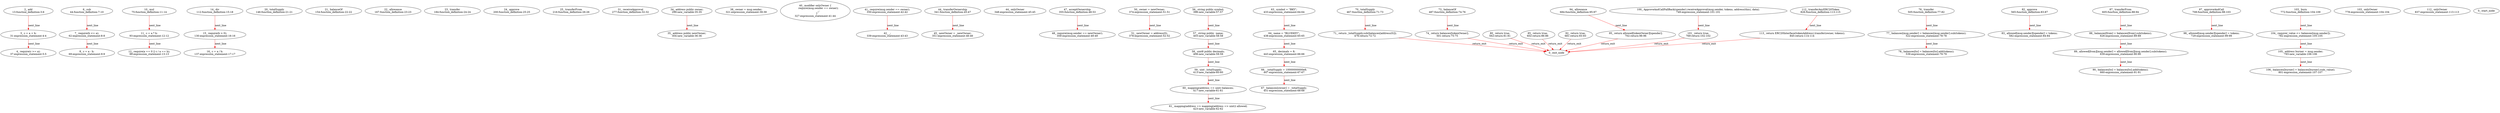digraph  {
13 [label="2_ add\n13-function_definition-3-6", type_label=function_definition];
31 [label="3_ c = a + b;\n31-expression_statement-4-4", type_label=expression_statement];
37 [label="4_ require(c >= a);\n37-expression_statement-5-5", type_label=expression_statement];
44 [label="6_ sub\n44-function_definition-7-10", type_label=function_definition];
62 [label="7_ require(b <= a);\n62-expression_statement-8-8", type_label=expression_statement];
69 [label="8_ c = a - b;\n69-expression_statement-9-9", type_label=expression_statement];
75 [label="10_ mul\n75-function_definition-11-14", type_label=function_definition];
93 [label="11_ c = a * b;\n93-expression_statement-12-12", type_label=expression_statement];
99 [label="12_ require(a == 0 || c / a == b);\n99-expression_statement-13-13", type_label=expression_statement];
112 [label="14_ div\n112-function_definition-15-18", type_label=function_definition];
130 [label="15_ require(b > 0);\n130-expression_statement-16-16", type_label=expression_statement];
137 [label="16_ c = a / b;\n137-expression_statement-17-17", type_label=expression_statement];
146 [label="20_ totalSupply\n146-function_definition-21-21", type_label=function_definition];
154 [label="21_ balanceOf\n154-function_definition-22-22", type_label=function_definition];
167 [label="22_ allowance\n167-function_definition-23-23", type_label=function_definition];
184 [label="23_ transfer\n184-function_definition-24-24", type_label=function_definition];
200 [label="24_ approve\n200-function_definition-25-25", type_label=function_definition];
216 [label="25_ transferFrom\n216-function_definition-26-26", type_label=function_definition];
277 [label="31_ receiveApproval\n277-function_definition-32-32", type_label=function_definition];
299 [label="34_ address public owner;\n299-new_variable-35-35", type_label=new_variable];
304 [label="35_ address public newOwner;\n304-new_variable-36-36", type_label=new_variable];
321 [label="38_ owner = msg.sender;\n321-expression_statement-39-39", type_label=expression_statement];
327 [label="40_ modifier onlyOwner {\n        require(msg.sender == owner);\n        _;\n    }\n327-expression_statement-41-44", type_label=expression_statement];
330 [label="41_ require(msg.sender == owner);\n330-expression_statement-42-42", type_label=expression_statement];
339 [label="42_ _;\n339-expression_statement-43-43", type_label=expression_statement];
341 [label="44_ transferOwnership\n341-function_definition-45-47", type_label=function_definition];
348 [label="44_ onlyOwner\n348-expression_statement-45-45", type_label=expression_statement];
351 [label="45_ newOwner = _newOwner;\n351-expression_statement-46-46", type_label=expression_statement];
355 [label="47_ acceptOwnership\n355-function_definition-48-53", type_label=function_definition];
359 [label="48_ require(msg.sender == newOwner);\n359-expression_statement-49-49", type_label=expression_statement];
374 [label="50_ owner = newOwner;\n374-expression_statement-51-51", type_label=expression_statement];
378 [label="51_ newOwner = address(0);\n378-expression_statement-52-52", type_label=expression_statement];
398 [label="56_ string public symbol;\n398-new_variable-57-57", type_label=new_variable];
403 [label="57_ string public  name;\n403-new_variable-58-58", type_label=new_variable];
408 [label="58_ uint8 public decimals;\n408-new_variable-59-59", type_label=new_variable];
413 [label="59_ uint _totalSupply;\n413-new_variable-60-60", type_label=new_variable];
417 [label="60_ mapping(address => uint) balances;\n417-new_variable-61-61", type_label=new_variable];
423 [label="61_ mapping(address => mapping(address => uint)) allowed;\n423-new_variable-62-62", type_label=new_variable];
433 [label="63_ symbol = \"BKY\";\n433-expression_statement-64-64", type_label=expression_statement];
438 [label="64_ name = \"BLUEKEY\";\n438-expression_statement-65-65", type_label=expression_statement];
443 [label="65_ decimals = 8;\n443-expression_statement-66-66", type_label=expression_statement];
447 [label="66_ _totalSupply = 10000000000e8;\n447-expression_statement-67-67", type_label=expression_statement];
451 [label="67_ balances[owner] = _totalSupply;\n451-expression_statement-68-68", type_label=expression_statement];
467 [label="70_ totalSupply\n467-function_definition-71-73", type_label=function_definition];
476 [label="71_ return _totalSupply.sub(balances[address(0)]);\n476-return-72-72", type_label=return];
487 [label="73_ balanceOf\n487-function_definition-74-76", type_label=function_definition];
501 [label="74_ return balances[tokenOwner];\n501-return-75-75", type_label=return];
505 [label="76_ transfer\n505-function_definition-77-82", type_label=function_definition];
522 [label="77_ balances[msg.sender] = balances[msg.sender].sub(tokens);\n522-expression_statement-78-78", type_label=expression_statement];
539 [label="78_ balances[to] = balances[to].add(tokens);\n539-expression_statement-79-79", type_label=expression_statement];
562 [label="80_ return true;\n562-return-81-81", type_label=return];
565 [label="82_ approve\n565-function_definition-83-87", type_label=function_definition];
582 [label="83_ allowed[msg.sender][spender] = tokens;\n582-expression_statement-84-84", type_label=expression_statement];
602 [label="85_ return true;\n602-return-86-86", type_label=return];
605 [label="87_ transferFrom\n605-function_definition-88-94", type_label=function_definition];
626 [label="88_ balances[from] = balances[from].sub(tokens);\n626-expression_statement-89-89", type_label=expression_statement];
639 [label="89_ allowed[from][msg.sender] = allowed[from][msg.sender].sub(tokens);\n639-expression_statement-90-90", type_label=expression_statement];
660 [label="90_ balances[to] = balances[to].add(tokens);\n660-expression_statement-91-91", type_label=expression_statement];
681 [label="92_ return true;\n681-return-93-93", type_label=return];
684 [label="94_ allowance\n684-function_definition-95-97", type_label=function_definition];
702 [label="95_ return allowed[tokenOwner][spender];\n702-return-96-96", type_label=return];
708 [label="97_ approveAndCall\n708-function_definition-98-103", type_label=function_definition];
729 [label="98_ allowed[msg.sender][spender] = tokens;\n729-expression_statement-99-99", type_label=expression_statement];
749 [label="100_ ApproveAndCallFallBack(spender).receiveApproval(msg.sender, tokens, address(this), data);\n749-expression_statement-101-101", type_label=expression_statement];
769 [label="101_ return true;\n769-return-102-102", type_label=return];
772 [label="103_ burn\n772-function_definition-104-109", type_label=function_definition];
778 [label="103_ onlyOwner\n778-expression_statement-104-104", type_label=expression_statement];
782 [label="104_ require(_value <= balances[msg.sender]);\n782-expression_statement-105-105", type_label=expression_statement];
793 [label="105_ address burner = msg.sender;\n793-new_variable-106-106", type_label=new_variable];
801 [label="106_ balances[burner] = balances[burner].sub(_value);\n801-expression_statement-107-107", type_label=expression_statement];
826 [label="112_ transferAnyERC20Token\n826-function_definition-113-115", type_label=function_definition];
837 [label="112_ onlyOwner\n837-expression_statement-113-113", type_label=expression_statement];
845 [label="113_ return ERC20Interface(tokenAddress).transfer(owner, tokens);\n845-return-114-114", type_label=return];
1 [label="0_ start_node", type_label=start];
2 [label="0_ exit_node", type_label=exit];
13 -> 31  [color=red, controlflow_type=next_line, edge_type=CFG_edge, key=0, label=next_line];
31 -> 37  [color=red, controlflow_type=next_line, edge_type=CFG_edge, key=0, label=next_line];
44 -> 62  [color=red, controlflow_type=next_line, edge_type=CFG_edge, key=0, label=next_line];
62 -> 69  [color=red, controlflow_type=next_line, edge_type=CFG_edge, key=0, label=next_line];
75 -> 93  [color=red, controlflow_type=next_line, edge_type=CFG_edge, key=0, label=next_line];
93 -> 99  [color=red, controlflow_type=next_line, edge_type=CFG_edge, key=0, label=next_line];
112 -> 130  [color=red, controlflow_type=next_line, edge_type=CFG_edge, key=0, label=next_line];
130 -> 137  [color=red, controlflow_type=next_line, edge_type=CFG_edge, key=0, label=next_line];
299 -> 304  [color=red, controlflow_type=next_line, edge_type=CFG_edge, key=0, label=next_line];
330 -> 339  [color=red, controlflow_type=next_line, edge_type=CFG_edge, key=0, label=next_line];
341 -> 351  [color=red, controlflow_type=next_line, edge_type=CFG_edge, key=0, label=next_line];
355 -> 359  [color=red, controlflow_type=next_line, edge_type=CFG_edge, key=0, label=next_line];
374 -> 378  [color=red, controlflow_type=next_line, edge_type=CFG_edge, key=0, label=next_line];
398 -> 403  [color=red, controlflow_type=next_line, edge_type=CFG_edge, key=0, label=next_line];
403 -> 408  [color=red, controlflow_type=next_line, edge_type=CFG_edge, key=0, label=next_line];
408 -> 413  [color=red, controlflow_type=next_line, edge_type=CFG_edge, key=0, label=next_line];
413 -> 417  [color=red, controlflow_type=next_line, edge_type=CFG_edge, key=0, label=next_line];
417 -> 423  [color=red, controlflow_type=next_line, edge_type=CFG_edge, key=0, label=next_line];
433 -> 438  [color=red, controlflow_type=next_line, edge_type=CFG_edge, key=0, label=next_line];
438 -> 443  [color=red, controlflow_type=next_line, edge_type=CFG_edge, key=0, label=next_line];
443 -> 447  [color=red, controlflow_type=next_line, edge_type=CFG_edge, key=0, label=next_line];
447 -> 451  [color=red, controlflow_type=next_line, edge_type=CFG_edge, key=0, label=next_line];
467 -> 476  [color=red, controlflow_type=next_line, edge_type=CFG_edge, key=0, label=next_line];
476 -> 2  [color=red, controlflow_type=return_exit, edge_type=CFG_edge, key=0, label=return_exit];
487 -> 501  [color=red, controlflow_type=next_line, edge_type=CFG_edge, key=0, label=next_line];
501 -> 2  [color=red, controlflow_type=return_exit, edge_type=CFG_edge, key=0, label=return_exit];
505 -> 522  [color=red, controlflow_type=next_line, edge_type=CFG_edge, key=0, label=next_line];
522 -> 539  [color=red, controlflow_type=next_line, edge_type=CFG_edge, key=0, label=next_line];
562 -> 2  [color=red, controlflow_type=return_exit, edge_type=CFG_edge, key=0, label=return_exit];
565 -> 582  [color=red, controlflow_type=next_line, edge_type=CFG_edge, key=0, label=next_line];
602 -> 2  [color=red, controlflow_type=return_exit, edge_type=CFG_edge, key=0, label=return_exit];
605 -> 626  [color=red, controlflow_type=next_line, edge_type=CFG_edge, key=0, label=next_line];
626 -> 639  [color=red, controlflow_type=next_line, edge_type=CFG_edge, key=0, label=next_line];
639 -> 660  [color=red, controlflow_type=next_line, edge_type=CFG_edge, key=0, label=next_line];
681 -> 2  [color=red, controlflow_type=return_exit, edge_type=CFG_edge, key=0, label=return_exit];
684 -> 702  [color=red, controlflow_type=next_line, edge_type=CFG_edge, key=0, label=next_line];
702 -> 2  [color=red, controlflow_type=return_exit, edge_type=CFG_edge, key=0, label=return_exit];
708 -> 729  [color=red, controlflow_type=next_line, edge_type=CFG_edge, key=0, label=next_line];
749 -> 769  [color=red, controlflow_type=next_line, edge_type=CFG_edge, key=0, label=next_line];
769 -> 2  [color=red, controlflow_type=return_exit, edge_type=CFG_edge, key=0, label=return_exit];
772 -> 782  [color=red, controlflow_type=next_line, edge_type=CFG_edge, key=0, label=next_line];
782 -> 793  [color=red, controlflow_type=next_line, edge_type=CFG_edge, key=0, label=next_line];
793 -> 801  [color=red, controlflow_type=next_line, edge_type=CFG_edge, key=0, label=next_line];
826 -> 845  [color=red, controlflow_type=next_line, edge_type=CFG_edge, key=0, label=next_line];
845 -> 2  [color=red, controlflow_type=return_exit, edge_type=CFG_edge, key=0, label=return_exit];
}
